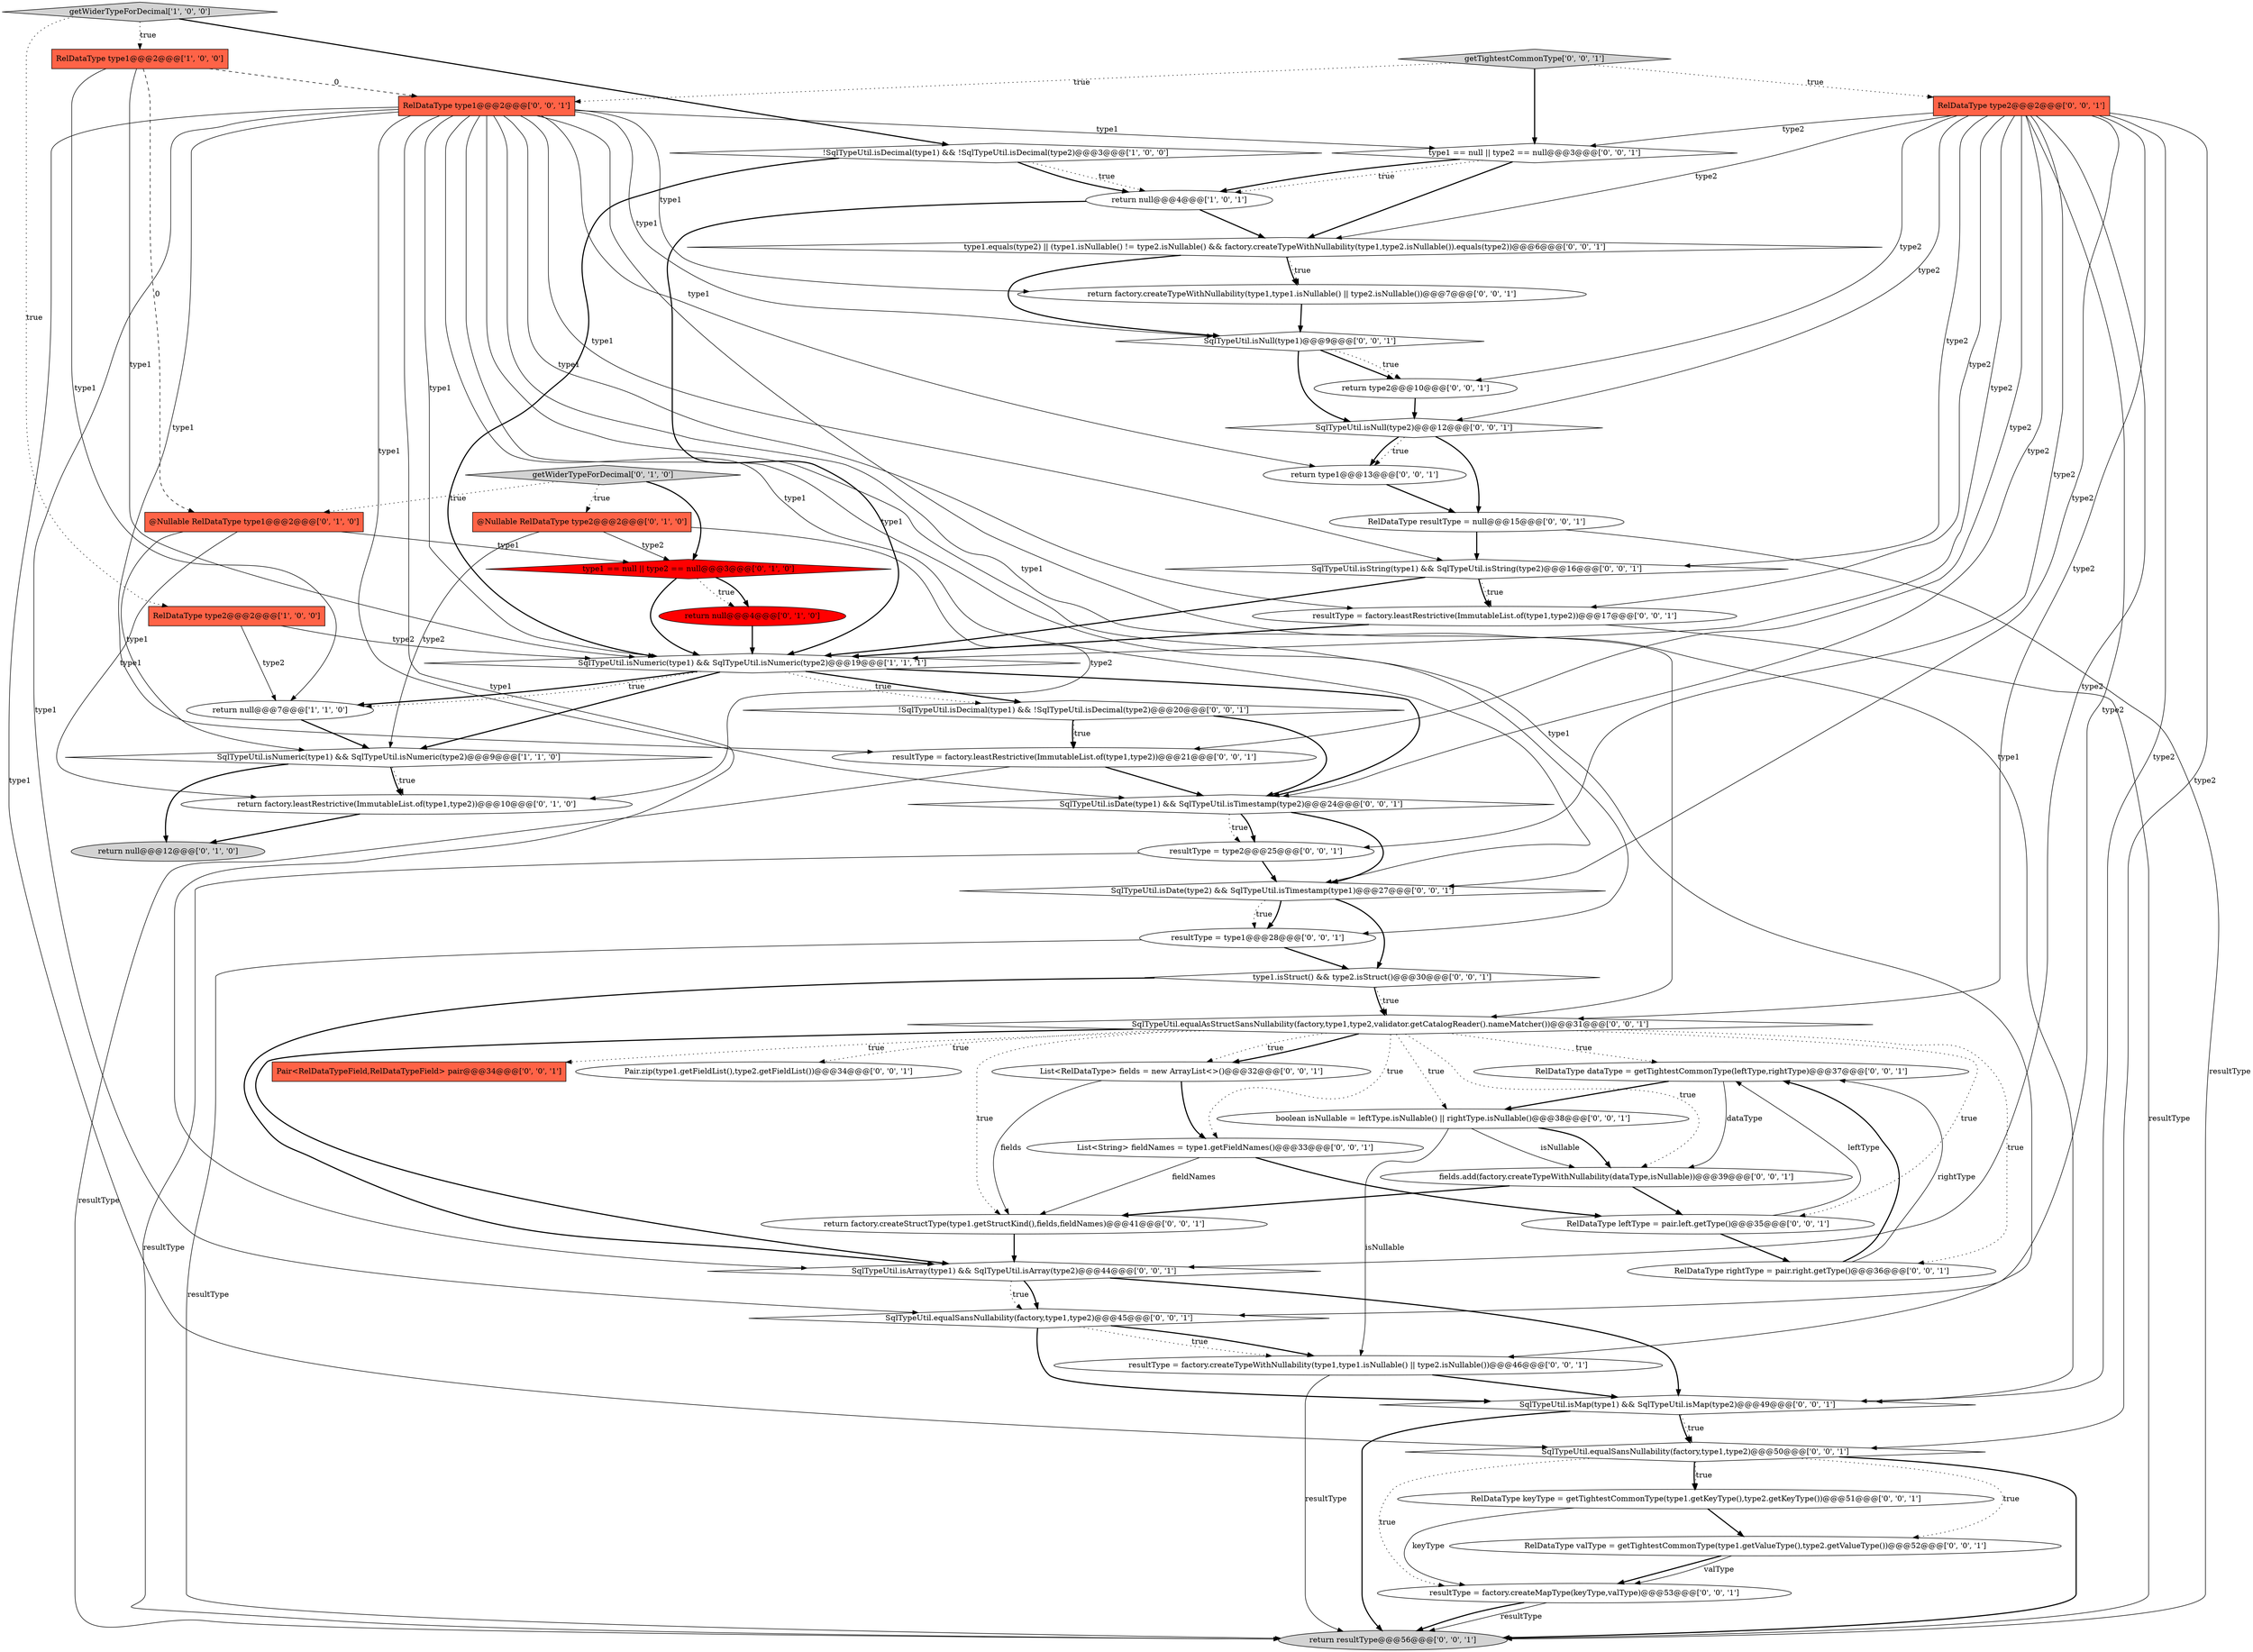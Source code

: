 digraph {
49 [style = filled, label = "RelDataType dataType = getTightestCommonType(leftType,rightType)@@@37@@@['0', '0', '1']", fillcolor = white, shape = ellipse image = "AAA0AAABBB3BBB"];
11 [style = filled, label = "type1 == null || type2 == null@@@3@@@['0', '1', '0']", fillcolor = red, shape = diamond image = "AAA1AAABBB2BBB"];
4 [style = filled, label = "getWiderTypeForDecimal['1', '0', '0']", fillcolor = lightgray, shape = diamond image = "AAA0AAABBB1BBB"];
16 [style = filled, label = "SqlTypeUtil.isDate(type2) && SqlTypeUtil.isTimestamp(type1)@@@27@@@['0', '0', '1']", fillcolor = white, shape = diamond image = "AAA0AAABBB3BBB"];
37 [style = filled, label = "SqlTypeUtil.isNull(type2)@@@12@@@['0', '0', '1']", fillcolor = white, shape = diamond image = "AAA0AAABBB3BBB"];
54 [style = filled, label = "SqlTypeUtil.isDate(type1) && SqlTypeUtil.isTimestamp(type2)@@@24@@@['0', '0', '1']", fillcolor = white, shape = diamond image = "AAA0AAABBB3BBB"];
8 [style = filled, label = "return null@@@4@@@['0', '1', '0']", fillcolor = red, shape = ellipse image = "AAA1AAABBB2BBB"];
39 [style = filled, label = "SqlTypeUtil.equalAsStructSansNullability(factory,type1,type2,validator.getCatalogReader().nameMatcher())@@@31@@@['0', '0', '1']", fillcolor = white, shape = diamond image = "AAA0AAABBB3BBB"];
35 [style = filled, label = "RelDataType resultType = null@@@15@@@['0', '0', '1']", fillcolor = white, shape = ellipse image = "AAA0AAABBB3BBB"];
18 [style = filled, label = "RelDataType rightType = pair.right.getType()@@@36@@@['0', '0', '1']", fillcolor = white, shape = ellipse image = "AAA0AAABBB3BBB"];
20 [style = filled, label = "List<RelDataType> fields = new ArrayList<>()@@@32@@@['0', '0', '1']", fillcolor = white, shape = ellipse image = "AAA0AAABBB3BBB"];
23 [style = filled, label = "SqlTypeUtil.isString(type1) && SqlTypeUtil.isString(type2)@@@16@@@['0', '0', '1']", fillcolor = white, shape = diamond image = "AAA0AAABBB3BBB"];
1 [style = filled, label = "RelDataType type2@@@2@@@['1', '0', '0']", fillcolor = tomato, shape = box image = "AAA0AAABBB1BBB"];
2 [style = filled, label = "SqlTypeUtil.isNumeric(type1) && SqlTypeUtil.isNumeric(type2)@@@9@@@['1', '1', '0']", fillcolor = white, shape = diamond image = "AAA0AAABBB1BBB"];
45 [style = filled, label = "resultType = factory.leastRestrictive(ImmutableList.of(type1,type2))@@@21@@@['0', '0', '1']", fillcolor = white, shape = ellipse image = "AAA0AAABBB3BBB"];
19 [style = filled, label = "SqlTypeUtil.equalSansNullability(factory,type1,type2)@@@50@@@['0', '0', '1']", fillcolor = white, shape = diamond image = "AAA0AAABBB3BBB"];
36 [style = filled, label = "resultType = type1@@@28@@@['0', '0', '1']", fillcolor = white, shape = ellipse image = "AAA0AAABBB3BBB"];
3 [style = filled, label = "return null@@@7@@@['1', '1', '0']", fillcolor = white, shape = ellipse image = "AAA0AAABBB1BBB"];
10 [style = filled, label = "@Nullable RelDataType type1@@@2@@@['0', '1', '0']", fillcolor = tomato, shape = box image = "AAA1AAABBB2BBB"];
17 [style = filled, label = "SqlTypeUtil.isArray(type1) && SqlTypeUtil.isArray(type2)@@@44@@@['0', '0', '1']", fillcolor = white, shape = diamond image = "AAA0AAABBB3BBB"];
41 [style = filled, label = "getTightestCommonType['0', '0', '1']", fillcolor = lightgray, shape = diamond image = "AAA0AAABBB3BBB"];
43 [style = filled, label = "resultType = factory.leastRestrictive(ImmutableList.of(type1,type2))@@@17@@@['0', '0', '1']", fillcolor = white, shape = ellipse image = "AAA0AAABBB3BBB"];
22 [style = filled, label = "RelDataType keyType = getTightestCommonType(type1.getKeyType(),type2.getKeyType())@@@51@@@['0', '0', '1']", fillcolor = white, shape = ellipse image = "AAA0AAABBB3BBB"];
0 [style = filled, label = "!SqlTypeUtil.isDecimal(type1) && !SqlTypeUtil.isDecimal(type2)@@@3@@@['1', '0', '0']", fillcolor = white, shape = diamond image = "AAA0AAABBB1BBB"];
51 [style = filled, label = "SqlTypeUtil.equalSansNullability(factory,type1,type2)@@@45@@@['0', '0', '1']", fillcolor = white, shape = diamond image = "AAA0AAABBB3BBB"];
25 [style = filled, label = "Pair<RelDataTypeField,RelDataTypeField> pair@@@34@@@['0', '0', '1']", fillcolor = tomato, shape = box image = "AAA0AAABBB3BBB"];
15 [style = filled, label = "return factory.createTypeWithNullability(type1,type1.isNullable() || type2.isNullable())@@@7@@@['0', '0', '1']", fillcolor = white, shape = ellipse image = "AAA0AAABBB3BBB"];
28 [style = filled, label = "resultType = factory.createTypeWithNullability(type1,type1.isNullable() || type2.isNullable())@@@46@@@['0', '0', '1']", fillcolor = white, shape = ellipse image = "AAA0AAABBB3BBB"];
21 [style = filled, label = "RelDataType type2@@@2@@@['0', '0', '1']", fillcolor = tomato, shape = box image = "AAA0AAABBB3BBB"];
31 [style = filled, label = "type1.isStruct() && type2.isStruct()@@@30@@@['0', '0', '1']", fillcolor = white, shape = diamond image = "AAA0AAABBB3BBB"];
34 [style = filled, label = "SqlTypeUtil.isNull(type1)@@@9@@@['0', '0', '1']", fillcolor = white, shape = diamond image = "AAA0AAABBB3BBB"];
42 [style = filled, label = "RelDataType leftType = pair.left.getType()@@@35@@@['0', '0', '1']", fillcolor = white, shape = ellipse image = "AAA0AAABBB3BBB"];
46 [style = filled, label = "fields.add(factory.createTypeWithNullability(dataType,isNullable))@@@39@@@['0', '0', '1']", fillcolor = white, shape = ellipse image = "AAA0AAABBB3BBB"];
50 [style = filled, label = "SqlTypeUtil.isMap(type1) && SqlTypeUtil.isMap(type2)@@@49@@@['0', '0', '1']", fillcolor = white, shape = diamond image = "AAA0AAABBB3BBB"];
7 [style = filled, label = "SqlTypeUtil.isNumeric(type1) && SqlTypeUtil.isNumeric(type2)@@@19@@@['1', '1', '1']", fillcolor = white, shape = diamond image = "AAA0AAABBB1BBB"];
14 [style = filled, label = "getWiderTypeForDecimal['0', '1', '0']", fillcolor = lightgray, shape = diamond image = "AAA0AAABBB2BBB"];
47 [style = filled, label = "Pair.zip(type1.getFieldList(),type2.getFieldList())@@@34@@@['0', '0', '1']", fillcolor = white, shape = ellipse image = "AAA0AAABBB3BBB"];
52 [style = filled, label = "RelDataType type1@@@2@@@['0', '0', '1']", fillcolor = tomato, shape = box image = "AAA0AAABBB3BBB"];
13 [style = filled, label = "return null@@@12@@@['0', '1', '0']", fillcolor = lightgray, shape = ellipse image = "AAA0AAABBB2BBB"];
5 [style = filled, label = "return null@@@4@@@['1', '0', '1']", fillcolor = white, shape = ellipse image = "AAA0AAABBB1BBB"];
6 [style = filled, label = "RelDataType type1@@@2@@@['1', '0', '0']", fillcolor = tomato, shape = box image = "AAA1AAABBB1BBB"];
9 [style = filled, label = "@Nullable RelDataType type2@@@2@@@['0', '1', '0']", fillcolor = tomato, shape = box image = "AAA0AAABBB2BBB"];
29 [style = filled, label = "resultType = factory.createMapType(keyType,valType)@@@53@@@['0', '0', '1']", fillcolor = white, shape = ellipse image = "AAA0AAABBB3BBB"];
32 [style = filled, label = "type1 == null || type2 == null@@@3@@@['0', '0', '1']", fillcolor = white, shape = diamond image = "AAA0AAABBB3BBB"];
40 [style = filled, label = "RelDataType valType = getTightestCommonType(type1.getValueType(),type2.getValueType())@@@52@@@['0', '0', '1']", fillcolor = white, shape = ellipse image = "AAA0AAABBB3BBB"];
38 [style = filled, label = "return type1@@@13@@@['0', '0', '1']", fillcolor = white, shape = ellipse image = "AAA0AAABBB3BBB"];
12 [style = filled, label = "return factory.leastRestrictive(ImmutableList.of(type1,type2))@@@10@@@['0', '1', '0']", fillcolor = white, shape = ellipse image = "AAA0AAABBB2BBB"];
44 [style = filled, label = "List<String> fieldNames = type1.getFieldNames()@@@33@@@['0', '0', '1']", fillcolor = white, shape = ellipse image = "AAA0AAABBB3BBB"];
48 [style = filled, label = "resultType = type2@@@25@@@['0', '0', '1']", fillcolor = white, shape = ellipse image = "AAA0AAABBB3BBB"];
26 [style = filled, label = "return resultType@@@56@@@['0', '0', '1']", fillcolor = lightgray, shape = ellipse image = "AAA0AAABBB3BBB"];
53 [style = filled, label = "return type2@@@10@@@['0', '0', '1']", fillcolor = white, shape = ellipse image = "AAA0AAABBB3BBB"];
33 [style = filled, label = "return factory.createStructType(type1.getStructKind(),fields,fieldNames)@@@41@@@['0', '0', '1']", fillcolor = white, shape = ellipse image = "AAA0AAABBB3BBB"];
24 [style = filled, label = "boolean isNullable = leftType.isNullable() || rightType.isNullable()@@@38@@@['0', '0', '1']", fillcolor = white, shape = ellipse image = "AAA0AAABBB3BBB"];
27 [style = filled, label = "type1.equals(type2) || (type1.isNullable() != type2.isNullable() && factory.createTypeWithNullability(type1,type2.isNullable()).equals(type2))@@@6@@@['0', '0', '1']", fillcolor = white, shape = diamond image = "AAA0AAABBB3BBB"];
30 [style = filled, label = "!SqlTypeUtil.isDecimal(type1) && !SqlTypeUtil.isDecimal(type2)@@@20@@@['0', '0', '1']", fillcolor = white, shape = diamond image = "AAA0AAABBB3BBB"];
19->40 [style = dotted, label="true"];
6->7 [style = solid, label="type1"];
42->49 [style = solid, label="leftType"];
21->45 [style = solid, label="type2"];
0->5 [style = dotted, label="true"];
7->30 [style = bold, label=""];
4->1 [style = dotted, label="true"];
21->39 [style = solid, label="type2"];
39->24 [style = dotted, label="true"];
52->45 [style = solid, label="type1"];
43->26 [style = solid, label="resultType"];
28->50 [style = bold, label=""];
24->28 [style = solid, label="isNullable"];
39->18 [style = dotted, label="true"];
9->11 [style = solid, label="type2"];
39->47 [style = dotted, label="true"];
52->19 [style = solid, label="type1"];
27->15 [style = dotted, label="true"];
36->26 [style = solid, label="resultType"];
39->42 [style = dotted, label="true"];
24->46 [style = solid, label="isNullable"];
27->15 [style = bold, label=""];
52->34 [style = solid, label="type1"];
49->24 [style = bold, label=""];
37->38 [style = dotted, label="true"];
35->23 [style = bold, label=""];
18->49 [style = bold, label=""];
51->50 [style = bold, label=""];
54->16 [style = bold, label=""];
9->12 [style = solid, label="type2"];
37->38 [style = bold, label=""];
52->54 [style = solid, label="type1"];
10->2 [style = solid, label="type1"];
39->46 [style = dotted, label="true"];
21->32 [style = solid, label="type2"];
11->8 [style = dotted, label="true"];
21->19 [style = solid, label="type2"];
10->12 [style = solid, label="type1"];
52->50 [style = solid, label="type1"];
21->17 [style = solid, label="type2"];
14->11 [style = bold, label=""];
24->46 [style = bold, label=""];
31->39 [style = dotted, label="true"];
41->21 [style = dotted, label="true"];
21->23 [style = solid, label="type2"];
34->53 [style = bold, label=""];
46->42 [style = bold, label=""];
52->43 [style = solid, label="type1"];
41->32 [style = bold, label=""];
52->7 [style = solid, label="type1"];
51->28 [style = bold, label=""];
50->19 [style = bold, label=""];
15->34 [style = bold, label=""];
6->3 [style = solid, label="type1"];
39->25 [style = dotted, label="true"];
36->31 [style = bold, label=""];
48->26 [style = solid, label="resultType"];
23->43 [style = dotted, label="true"];
32->5 [style = dotted, label="true"];
29->26 [style = solid, label="resultType"];
4->0 [style = bold, label=""];
0->7 [style = bold, label=""];
10->11 [style = solid, label="type1"];
17->51 [style = bold, label=""];
29->26 [style = bold, label=""];
52->38 [style = solid, label="type1"];
19->29 [style = dotted, label="true"];
3->2 [style = bold, label=""];
21->48 [style = solid, label="type2"];
39->44 [style = dotted, label="true"];
7->2 [style = bold, label=""];
19->26 [style = bold, label=""];
1->3 [style = solid, label="type2"];
21->27 [style = solid, label="type2"];
48->16 [style = bold, label=""];
21->53 [style = solid, label="type2"];
49->46 [style = solid, label="dataType"];
19->22 [style = dotted, label="true"];
46->33 [style = bold, label=""];
2->12 [style = dotted, label="true"];
5->7 [style = bold, label=""];
11->8 [style = bold, label=""];
21->16 [style = solid, label="type2"];
23->7 [style = bold, label=""];
34->53 [style = dotted, label="true"];
38->35 [style = bold, label=""];
39->20 [style = dotted, label="true"];
39->20 [style = bold, label=""];
19->22 [style = bold, label=""];
30->45 [style = dotted, label="true"];
9->2 [style = solid, label="type2"];
1->7 [style = solid, label="type2"];
51->28 [style = dotted, label="true"];
40->29 [style = bold, label=""];
21->43 [style = solid, label="type2"];
44->42 [style = bold, label=""];
16->36 [style = bold, label=""];
20->33 [style = solid, label="fields"];
18->49 [style = solid, label="rightType"];
28->26 [style = solid, label="resultType"];
21->51 [style = solid, label="type2"];
52->51 [style = solid, label="type1"];
39->49 [style = dotted, label="true"];
23->43 [style = bold, label=""];
54->48 [style = dotted, label="true"];
16->36 [style = dotted, label="true"];
32->27 [style = bold, label=""];
52->28 [style = solid, label="type1"];
7->54 [style = bold, label=""];
6->10 [style = dashed, label="0"];
40->29 [style = solid, label="valType"];
43->7 [style = bold, label=""];
6->52 [style = dashed, label="0"];
12->13 [style = bold, label=""];
53->37 [style = bold, label=""];
17->50 [style = bold, label=""];
27->34 [style = bold, label=""];
39->17 [style = bold, label=""];
16->31 [style = bold, label=""];
30->54 [style = bold, label=""];
52->16 [style = solid, label="type1"];
21->50 [style = solid, label="type2"];
21->37 [style = solid, label="type2"];
31->39 [style = bold, label=""];
37->35 [style = bold, label=""];
31->17 [style = bold, label=""];
41->52 [style = dotted, label="true"];
0->5 [style = bold, label=""];
33->17 [style = bold, label=""];
22->40 [style = bold, label=""];
4->6 [style = dotted, label="true"];
50->26 [style = bold, label=""];
32->5 [style = bold, label=""];
50->19 [style = dotted, label="true"];
42->18 [style = bold, label=""];
52->36 [style = solid, label="type1"];
44->33 [style = solid, label="fieldNames"];
52->39 [style = solid, label="type1"];
17->51 [style = dotted, label="true"];
52->17 [style = solid, label="type1"];
35->26 [style = solid, label="resultType"];
54->48 [style = bold, label=""];
52->15 [style = solid, label="type1"];
14->10 [style = dotted, label="true"];
7->3 [style = bold, label=""];
2->12 [style = bold, label=""];
8->7 [style = bold, label=""];
20->44 [style = bold, label=""];
21->54 [style = solid, label="type2"];
2->13 [style = bold, label=""];
45->54 [style = bold, label=""];
22->29 [style = solid, label="keyType"];
45->26 [style = solid, label="resultType"];
34->37 [style = bold, label=""];
52->32 [style = solid, label="type1"];
7->3 [style = dotted, label="true"];
14->9 [style = dotted, label="true"];
52->23 [style = solid, label="type1"];
5->27 [style = bold, label=""];
7->30 [style = dotted, label="true"];
39->33 [style = dotted, label="true"];
21->7 [style = solid, label="type2"];
11->7 [style = bold, label=""];
30->45 [style = bold, label=""];
}
